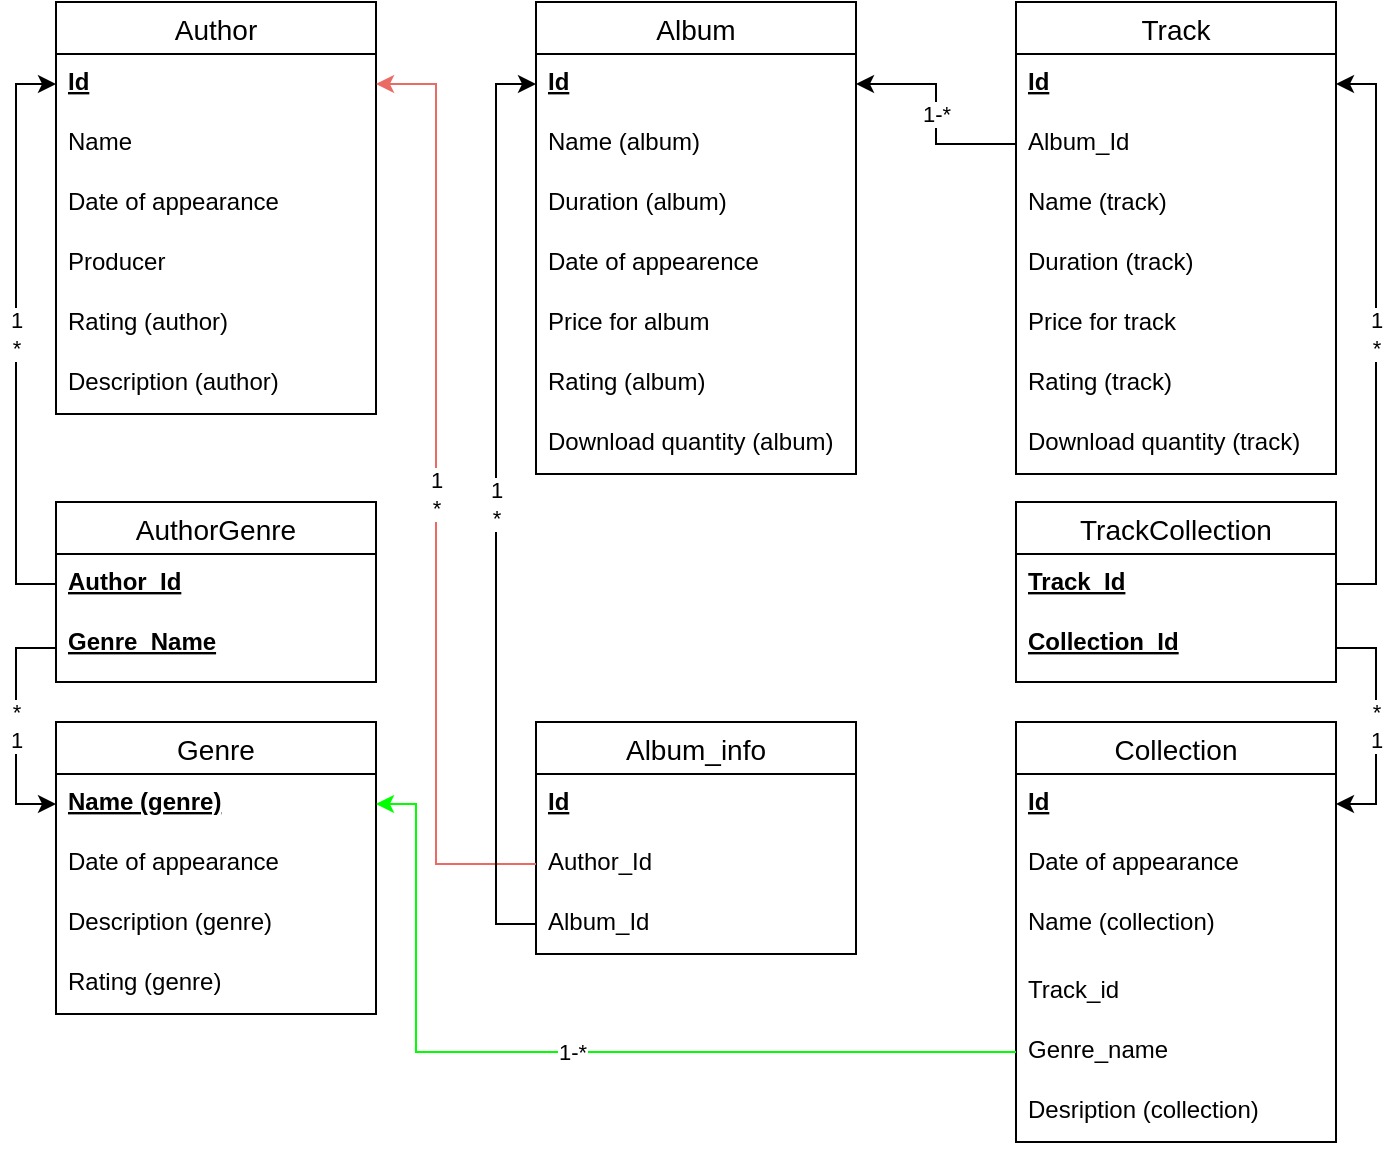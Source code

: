 <mxfile version="13.6.0" type="github">
  <diagram id="f-i3y35mFXTYUoioU1ih" name="Page-1">
    <mxGraphModel dx="1422" dy="763" grid="1" gridSize="10" guides="1" tooltips="1" connect="1" arrows="1" fold="1" page="1" pageScale="1" pageWidth="827" pageHeight="1169" math="0" shadow="0">
      <root>
        <mxCell id="0" />
        <mxCell id="1" parent="0" />
        <mxCell id="4544T6BdMF_8p4-fiL_2-229" value="Album" style="swimlane;fontStyle=0;childLayout=stackLayout;horizontal=1;startSize=26;horizontalStack=0;resizeParent=1;resizeParentMax=0;resizeLast=0;collapsible=1;marginBottom=0;align=center;fontSize=14;" parent="1" vertex="1">
          <mxGeometry x="280" y="40" width="160" height="236" as="geometry" />
        </mxCell>
        <mxCell id="r1EPLgQT6vwfXCxGTCBy-23" value="Id" style="text;strokeColor=none;fillColor=none;spacingLeft=4;spacingRight=4;overflow=hidden;rotatable=0;points=[[0,0.5],[1,0.5]];portConstraint=eastwest;fontSize=12;fontStyle=5" parent="4544T6BdMF_8p4-fiL_2-229" vertex="1">
          <mxGeometry y="26" width="160" height="30" as="geometry" />
        </mxCell>
        <mxCell id="r1EPLgQT6vwfXCxGTCBy-30" value="Name (album)" style="text;strokeColor=none;fillColor=none;spacingLeft=4;spacingRight=4;overflow=hidden;rotatable=0;points=[[0,0.5],[1,0.5]];portConstraint=eastwest;fontSize=12;" parent="4544T6BdMF_8p4-fiL_2-229" vertex="1">
          <mxGeometry y="56" width="160" height="30" as="geometry" />
        </mxCell>
        <mxCell id="4544T6BdMF_8p4-fiL_2-230" value="Duration (album)" style="text;strokeColor=none;fillColor=none;spacingLeft=4;spacingRight=4;overflow=hidden;rotatable=0;points=[[0,0.5],[1,0.5]];portConstraint=eastwest;fontSize=12;" parent="4544T6BdMF_8p4-fiL_2-229" vertex="1">
          <mxGeometry y="86" width="160" height="30" as="geometry" />
        </mxCell>
        <mxCell id="4544T6BdMF_8p4-fiL_2-231" value="Date of appearence" style="text;strokeColor=none;fillColor=none;spacingLeft=4;spacingRight=4;overflow=hidden;rotatable=0;points=[[0,0.5],[1,0.5]];portConstraint=eastwest;fontSize=12;" parent="4544T6BdMF_8p4-fiL_2-229" vertex="1">
          <mxGeometry y="116" width="160" height="30" as="geometry" />
        </mxCell>
        <mxCell id="r1EPLgQT6vwfXCxGTCBy-12" value="Price for album" style="text;strokeColor=none;fillColor=none;spacingLeft=4;spacingRight=4;overflow=hidden;rotatable=0;points=[[0,0.5],[1,0.5]];portConstraint=eastwest;fontSize=12;" parent="4544T6BdMF_8p4-fiL_2-229" vertex="1">
          <mxGeometry y="146" width="160" height="30" as="geometry" />
        </mxCell>
        <mxCell id="r1EPLgQT6vwfXCxGTCBy-14" value="Rating (album)" style="text;strokeColor=none;fillColor=none;spacingLeft=4;spacingRight=4;overflow=hidden;rotatable=0;points=[[0,0.5],[1,0.5]];portConstraint=eastwest;fontSize=12;" parent="4544T6BdMF_8p4-fiL_2-229" vertex="1">
          <mxGeometry y="176" width="160" height="30" as="geometry" />
        </mxCell>
        <mxCell id="goL14WmCYbFbmWB3iQWI-1" value="Download quantity (album)" style="text;strokeColor=none;fillColor=none;spacingLeft=4;spacingRight=4;overflow=hidden;rotatable=0;points=[[0,0.5],[1,0.5]];portConstraint=eastwest;fontSize=12;" parent="4544T6BdMF_8p4-fiL_2-229" vertex="1">
          <mxGeometry y="206" width="160" height="30" as="geometry" />
        </mxCell>
        <mxCell id="4544T6BdMF_8p4-fiL_2-233" value="Author" style="swimlane;fontStyle=0;childLayout=stackLayout;horizontal=1;startSize=26;horizontalStack=0;resizeParent=1;resizeParentMax=0;resizeLast=0;collapsible=1;marginBottom=0;align=center;fontSize=14;" parent="1" vertex="1">
          <mxGeometry x="40" y="40" width="160" height="206" as="geometry">
            <mxRectangle x="40" y="40" width="70" height="26" as="alternateBounds" />
          </mxGeometry>
        </mxCell>
        <mxCell id="4544T6BdMF_8p4-fiL_2-234" value="Id" style="text;strokeColor=none;fillColor=none;spacingLeft=4;spacingRight=4;overflow=hidden;rotatable=0;points=[[0,0.5],[1,0.5]];portConstraint=eastwest;fontSize=12;fontStyle=5" parent="4544T6BdMF_8p4-fiL_2-233" vertex="1">
          <mxGeometry y="26" width="160" height="30" as="geometry" />
        </mxCell>
        <mxCell id="K6MdHNm5v1PwbplL9w2z-3" value="Name" style="text;strokeColor=none;fillColor=none;spacingLeft=4;spacingRight=4;overflow=hidden;rotatable=0;points=[[0,0.5],[1,0.5]];portConstraint=eastwest;fontSize=12;" parent="4544T6BdMF_8p4-fiL_2-233" vertex="1">
          <mxGeometry y="56" width="160" height="30" as="geometry" />
        </mxCell>
        <mxCell id="r1EPLgQT6vwfXCxGTCBy-10" value="Date of appearance" style="text;strokeColor=none;fillColor=none;spacingLeft=4;spacingRight=4;overflow=hidden;rotatable=0;points=[[0,0.5],[1,0.5]];portConstraint=eastwest;fontSize=12;" parent="4544T6BdMF_8p4-fiL_2-233" vertex="1">
          <mxGeometry y="86" width="160" height="30" as="geometry" />
        </mxCell>
        <mxCell id="r1EPLgQT6vwfXCxGTCBy-11" value="Producer" style="text;strokeColor=none;fillColor=none;spacingLeft=4;spacingRight=4;overflow=hidden;rotatable=0;points=[[0,0.5],[1,0.5]];portConstraint=eastwest;fontSize=12;" parent="4544T6BdMF_8p4-fiL_2-233" vertex="1">
          <mxGeometry y="116" width="160" height="30" as="geometry" />
        </mxCell>
        <mxCell id="r1EPLgQT6vwfXCxGTCBy-20" value="Rating (author)" style="text;strokeColor=none;fillColor=none;spacingLeft=4;spacingRight=4;overflow=hidden;rotatable=0;points=[[0,0.5],[1,0.5]];portConstraint=eastwest;fontSize=12;" parent="4544T6BdMF_8p4-fiL_2-233" vertex="1">
          <mxGeometry y="146" width="160" height="30" as="geometry" />
        </mxCell>
        <mxCell id="4544T6BdMF_8p4-fiL_2-236" value="Description (author)" style="text;strokeColor=none;fillColor=none;spacingLeft=4;spacingRight=4;overflow=hidden;rotatable=0;points=[[0,0.5],[1,0.5]];portConstraint=eastwest;fontSize=12;" parent="4544T6BdMF_8p4-fiL_2-233" vertex="1">
          <mxGeometry y="176" width="160" height="30" as="geometry" />
        </mxCell>
        <mxCell id="r1EPLgQT6vwfXCxGTCBy-1" value="Track" style="swimlane;fontStyle=0;childLayout=stackLayout;horizontal=1;startSize=26;horizontalStack=0;resizeParent=1;resizeParentMax=0;resizeLast=0;collapsible=1;marginBottom=0;align=center;fontSize=14;" parent="1" vertex="1">
          <mxGeometry x="520" y="40" width="160" height="236" as="geometry" />
        </mxCell>
        <mxCell id="K6MdHNm5v1PwbplL9w2z-5" value="Id" style="text;strokeColor=none;fillColor=none;spacingLeft=4;spacingRight=4;overflow=hidden;rotatable=0;points=[[0,0.5],[1,0.5]];portConstraint=eastwest;fontSize=12;fontStyle=5" parent="r1EPLgQT6vwfXCxGTCBy-1" vertex="1">
          <mxGeometry y="26" width="160" height="30" as="geometry" />
        </mxCell>
        <mxCell id="K6MdHNm5v1PwbplL9w2z-4" value="Album_Id" style="text;strokeColor=none;fillColor=none;spacingLeft=4;spacingRight=4;overflow=hidden;rotatable=0;points=[[0,0.5],[1,0.5]];portConstraint=eastwest;fontSize=12;" parent="r1EPLgQT6vwfXCxGTCBy-1" vertex="1">
          <mxGeometry y="56" width="160" height="30" as="geometry" />
        </mxCell>
        <mxCell id="r1EPLgQT6vwfXCxGTCBy-26" value="Name (track)" style="text;strokeColor=none;fillColor=none;spacingLeft=4;spacingRight=4;overflow=hidden;rotatable=0;points=[[0,0.5],[1,0.5]];portConstraint=eastwest;fontSize=12;" parent="r1EPLgQT6vwfXCxGTCBy-1" vertex="1">
          <mxGeometry y="86" width="160" height="30" as="geometry" />
        </mxCell>
        <mxCell id="r1EPLgQT6vwfXCxGTCBy-3" value="Duration (track)" style="text;strokeColor=none;fillColor=none;spacingLeft=4;spacingRight=4;overflow=hidden;rotatable=0;points=[[0,0.5],[1,0.5]];portConstraint=eastwest;fontSize=12;" parent="r1EPLgQT6vwfXCxGTCBy-1" vertex="1">
          <mxGeometry y="116" width="160" height="30" as="geometry" />
        </mxCell>
        <mxCell id="r1EPLgQT6vwfXCxGTCBy-17" value="Price for track" style="text;strokeColor=none;fillColor=none;spacingLeft=4;spacingRight=4;overflow=hidden;rotatable=0;points=[[0,0.5],[1,0.5]];portConstraint=eastwest;fontSize=12;" parent="r1EPLgQT6vwfXCxGTCBy-1" vertex="1">
          <mxGeometry y="146" width="160" height="30" as="geometry" />
        </mxCell>
        <mxCell id="r1EPLgQT6vwfXCxGTCBy-4" value="Rating (track)" style="text;strokeColor=none;fillColor=none;spacingLeft=4;spacingRight=4;overflow=hidden;rotatable=0;points=[[0,0.5],[1,0.5]];portConstraint=eastwest;fontSize=12;" parent="r1EPLgQT6vwfXCxGTCBy-1" vertex="1">
          <mxGeometry y="176" width="160" height="30" as="geometry" />
        </mxCell>
        <mxCell id="suAEh4mY3-5yWH-RbrIP-1" value="Download quantity (track)" style="text;strokeColor=none;fillColor=none;spacingLeft=4;spacingRight=4;overflow=hidden;rotatable=0;points=[[0,0.5],[1,0.5]];portConstraint=eastwest;fontSize=12;" parent="r1EPLgQT6vwfXCxGTCBy-1" vertex="1">
          <mxGeometry y="206" width="160" height="30" as="geometry" />
        </mxCell>
        <mxCell id="r1EPLgQT6vwfXCxGTCBy-31" value="Genre" style="swimlane;fontStyle=0;childLayout=stackLayout;horizontal=1;startSize=26;horizontalStack=0;resizeParent=1;resizeParentMax=0;resizeLast=0;collapsible=1;marginBottom=0;align=center;fontSize=14;" parent="1" vertex="1">
          <mxGeometry x="40" y="400" width="160" height="146" as="geometry">
            <mxRectangle x="40" y="40" width="70" height="26" as="alternateBounds" />
          </mxGeometry>
        </mxCell>
        <mxCell id="r1EPLgQT6vwfXCxGTCBy-32" value="Name (genre)" style="text;strokeColor=none;fillColor=none;spacingLeft=4;spacingRight=4;overflow=hidden;rotatable=0;points=[[0,0.5],[1,0.5]];portConstraint=eastwest;fontSize=12;fontStyle=5" parent="r1EPLgQT6vwfXCxGTCBy-31" vertex="1">
          <mxGeometry y="26" width="160" height="30" as="geometry" />
        </mxCell>
        <mxCell id="r1EPLgQT6vwfXCxGTCBy-33" value="Date of appearance" style="text;strokeColor=none;fillColor=none;spacingLeft=4;spacingRight=4;overflow=hidden;rotatable=0;points=[[0,0.5],[1,0.5]];portConstraint=eastwest;fontSize=12;" parent="r1EPLgQT6vwfXCxGTCBy-31" vertex="1">
          <mxGeometry y="56" width="160" height="30" as="geometry" />
        </mxCell>
        <mxCell id="r1EPLgQT6vwfXCxGTCBy-34" value="Description (genre)" style="text;strokeColor=none;fillColor=none;spacingLeft=4;spacingRight=4;overflow=hidden;rotatable=0;points=[[0,0.5],[1,0.5]];portConstraint=eastwest;fontSize=12;" parent="r1EPLgQT6vwfXCxGTCBy-31" vertex="1">
          <mxGeometry y="86" width="160" height="30" as="geometry" />
        </mxCell>
        <mxCell id="r1EPLgQT6vwfXCxGTCBy-36" value="Rating (genre)" style="text;strokeColor=none;fillColor=none;spacingLeft=4;spacingRight=4;overflow=hidden;rotatable=0;points=[[0,0.5],[1,0.5]];portConstraint=eastwest;fontSize=12;" parent="r1EPLgQT6vwfXCxGTCBy-31" vertex="1">
          <mxGeometry y="116" width="160" height="30" as="geometry" />
        </mxCell>
        <mxCell id="ZtxoNO1wAOeYP2fWMKKs-1" value="Collection" style="swimlane;fontStyle=0;childLayout=stackLayout;horizontal=1;startSize=26;horizontalStack=0;resizeParent=1;resizeParentMax=0;resizeLast=0;collapsible=1;marginBottom=0;align=center;fontSize=14;" parent="1" vertex="1">
          <mxGeometry x="520" y="400" width="160" height="210" as="geometry">
            <mxRectangle x="40" y="40" width="70" height="26" as="alternateBounds" />
          </mxGeometry>
        </mxCell>
        <mxCell id="ZtxoNO1wAOeYP2fWMKKs-2" value="Id" style="text;strokeColor=none;fillColor=none;spacingLeft=4;spacingRight=4;overflow=hidden;rotatable=0;points=[[0,0.5],[1,0.5]];portConstraint=eastwest;fontSize=12;fontStyle=5" parent="ZtxoNO1wAOeYP2fWMKKs-1" vertex="1">
          <mxGeometry y="26" width="160" height="30" as="geometry" />
        </mxCell>
        <mxCell id="ZtxoNO1wAOeYP2fWMKKs-3" value="Date of appearance" style="text;strokeColor=none;fillColor=none;spacingLeft=4;spacingRight=4;overflow=hidden;rotatable=0;points=[[0,0.5],[1,0.5]];portConstraint=eastwest;fontSize=12;" parent="ZtxoNO1wAOeYP2fWMKKs-1" vertex="1">
          <mxGeometry y="56" width="160" height="30" as="geometry" />
        </mxCell>
        <mxCell id="ZtxoNO1wAOeYP2fWMKKs-4" value="Name (collection)" style="text;strokeColor=none;fillColor=none;spacingLeft=4;spacingRight=4;overflow=hidden;rotatable=0;points=[[0,0.5],[1,0.5]];portConstraint=eastwest;fontSize=12;" parent="ZtxoNO1wAOeYP2fWMKKs-1" vertex="1">
          <mxGeometry y="86" width="160" height="34" as="geometry" />
        </mxCell>
        <mxCell id="goL14WmCYbFbmWB3iQWI-10" value="Track_id" style="text;strokeColor=none;fillColor=none;spacingLeft=4;spacingRight=4;overflow=hidden;rotatable=0;points=[[0,0.5],[1,0.5]];portConstraint=eastwest;fontSize=12;" parent="ZtxoNO1wAOeYP2fWMKKs-1" vertex="1">
          <mxGeometry y="120" width="160" height="30" as="geometry" />
        </mxCell>
        <mxCell id="suAEh4mY3-5yWH-RbrIP-3" value="Genre_name" style="text;strokeColor=none;fillColor=none;spacingLeft=4;spacingRight=4;overflow=hidden;rotatable=0;points=[[0,0.5],[1,0.5]];portConstraint=eastwest;fontSize=12;" parent="ZtxoNO1wAOeYP2fWMKKs-1" vertex="1">
          <mxGeometry y="150" width="160" height="30" as="geometry" />
        </mxCell>
        <mxCell id="suAEh4mY3-5yWH-RbrIP-4" value="Desription (collection)" style="text;strokeColor=none;fillColor=none;spacingLeft=4;spacingRight=4;overflow=hidden;rotatable=0;points=[[0,0.5],[1,0.5]];portConstraint=eastwest;fontSize=12;" parent="ZtxoNO1wAOeYP2fWMKKs-1" vertex="1">
          <mxGeometry y="180" width="160" height="30" as="geometry" />
        </mxCell>
        <mxCell id="goL14WmCYbFbmWB3iQWI-4" value="Album_info" style="swimlane;fontStyle=0;childLayout=stackLayout;horizontal=1;startSize=26;horizontalStack=0;resizeParent=1;resizeParentMax=0;resizeLast=0;collapsible=1;marginBottom=0;align=center;fontSize=14;" parent="1" vertex="1">
          <mxGeometry x="280" y="400" width="160" height="116" as="geometry">
            <mxRectangle x="40" y="40" width="70" height="26" as="alternateBounds" />
          </mxGeometry>
        </mxCell>
        <mxCell id="goL14WmCYbFbmWB3iQWI-5" value="Id" style="text;strokeColor=none;fillColor=none;spacingLeft=4;spacingRight=4;overflow=hidden;rotatable=0;points=[[0,0.5],[1,0.5]];portConstraint=eastwest;fontSize=12;fontStyle=5" parent="goL14WmCYbFbmWB3iQWI-4" vertex="1">
          <mxGeometry y="26" width="160" height="30" as="geometry" />
        </mxCell>
        <mxCell id="goL14WmCYbFbmWB3iQWI-6" value="Author_Id" style="text;strokeColor=none;fillColor=none;spacingLeft=4;spacingRight=4;overflow=hidden;rotatable=0;points=[[0,0.5],[1,0.5]];portConstraint=eastwest;fontSize=12;" parent="goL14WmCYbFbmWB3iQWI-4" vertex="1">
          <mxGeometry y="56" width="160" height="30" as="geometry" />
        </mxCell>
        <mxCell id="goL14WmCYbFbmWB3iQWI-7" value="Album_Id" style="text;strokeColor=none;fillColor=none;spacingLeft=4;spacingRight=4;overflow=hidden;rotatable=0;points=[[0,0.5],[1,0.5]];portConstraint=eastwest;fontSize=12;" parent="goL14WmCYbFbmWB3iQWI-4" vertex="1">
          <mxGeometry y="86" width="160" height="30" as="geometry" />
        </mxCell>
        <mxCell id="goL14WmCYbFbmWB3iQWI-9" value="&lt;div&gt;1&lt;/div&gt;&lt;div&gt;*&lt;br&gt;&lt;/div&gt;" style="edgeStyle=orthogonalEdgeStyle;rounded=0;orthogonalLoop=1;jettySize=auto;html=1;exitX=0;exitY=0.5;exitDx=0;exitDy=0;entryX=1;entryY=0.5;entryDx=0;entryDy=0;strokeColor=#EA6B66;" parent="1" source="goL14WmCYbFbmWB3iQWI-6" target="4544T6BdMF_8p4-fiL_2-234" edge="1">
          <mxGeometry relative="1" as="geometry">
            <Array as="points">
              <mxPoint x="230" y="471" />
              <mxPoint x="230" y="81" />
            </Array>
          </mxGeometry>
        </mxCell>
        <mxCell id="suAEh4mY3-5yWH-RbrIP-5" value="&lt;div&gt;1-*&lt;/div&gt;" style="edgeStyle=orthogonalEdgeStyle;rounded=0;orthogonalLoop=1;jettySize=auto;html=1;exitX=0;exitY=0.5;exitDx=0;exitDy=0;entryX=1;entryY=0.5;entryDx=0;entryDy=0;strokeColor=#00FF00;" parent="1" source="suAEh4mY3-5yWH-RbrIP-3" target="r1EPLgQT6vwfXCxGTCBy-32" edge="1">
          <mxGeometry relative="1" as="geometry">
            <Array as="points">
              <mxPoint x="220" y="565" />
              <mxPoint x="220" y="441" />
            </Array>
          </mxGeometry>
        </mxCell>
        <mxCell id="vHR6BpmzhiqFp_ws-1rr-1" value="&lt;div&gt;1&lt;/div&gt;&lt;div&gt;*&lt;br&gt;&lt;/div&gt;" style="edgeStyle=orthogonalEdgeStyle;rounded=0;orthogonalLoop=1;jettySize=auto;html=1;exitX=0;exitY=0.5;exitDx=0;exitDy=0;entryX=0;entryY=0.5;entryDx=0;entryDy=0;" parent="1" source="goL14WmCYbFbmWB3iQWI-7" target="r1EPLgQT6vwfXCxGTCBy-23" edge="1">
          <mxGeometry relative="1" as="geometry" />
        </mxCell>
        <mxCell id="vHR6BpmzhiqFp_ws-1rr-3" value="TrackCollection" style="swimlane;fontStyle=0;childLayout=stackLayout;horizontal=1;startSize=26;horizontalStack=0;resizeParent=1;resizeParentMax=0;resizeLast=0;collapsible=1;marginBottom=0;align=center;fontSize=14;" parent="1" vertex="1">
          <mxGeometry x="520" y="290" width="160" height="90" as="geometry">
            <mxRectangle x="40" y="40" width="70" height="26" as="alternateBounds" />
          </mxGeometry>
        </mxCell>
        <mxCell id="vHR6BpmzhiqFp_ws-1rr-5" value="Track_Id" style="text;strokeColor=none;fillColor=none;spacingLeft=4;spacingRight=4;overflow=hidden;rotatable=0;points=[[0,0.5],[1,0.5]];portConstraint=eastwest;fontSize=12;fontStyle=5" parent="vHR6BpmzhiqFp_ws-1rr-3" vertex="1">
          <mxGeometry y="26" width="160" height="30" as="geometry" />
        </mxCell>
        <mxCell id="vHR6BpmzhiqFp_ws-1rr-6" value="Collection_Id" style="text;strokeColor=none;fillColor=none;spacingLeft=4;spacingRight=4;overflow=hidden;rotatable=0;points=[[0,0.5],[1,0.5]];portConstraint=eastwest;fontSize=12;fontStyle=5" parent="vHR6BpmzhiqFp_ws-1rr-3" vertex="1">
          <mxGeometry y="56" width="160" height="34" as="geometry" />
        </mxCell>
        <mxCell id="vHR6BpmzhiqFp_ws-1rr-10" value="&lt;div&gt;*&lt;/div&gt;&lt;div&gt;1&lt;br&gt;&lt;/div&gt;" style="edgeStyle=orthogonalEdgeStyle;rounded=0;orthogonalLoop=1;jettySize=auto;html=1;exitX=1;exitY=0.5;exitDx=0;exitDy=0;entryX=1;entryY=0.5;entryDx=0;entryDy=0;" parent="1" source="vHR6BpmzhiqFp_ws-1rr-6" target="ZtxoNO1wAOeYP2fWMKKs-2" edge="1">
          <mxGeometry relative="1" as="geometry" />
        </mxCell>
        <mxCell id="vHR6BpmzhiqFp_ws-1rr-11" value="&lt;div&gt;1&lt;/div&gt;&lt;div&gt;*&lt;/div&gt;" style="edgeStyle=orthogonalEdgeStyle;rounded=0;orthogonalLoop=1;jettySize=auto;html=1;exitX=1;exitY=0.5;exitDx=0;exitDy=0;" parent="1" source="vHR6BpmzhiqFp_ws-1rr-5" target="K6MdHNm5v1PwbplL9w2z-5" edge="1">
          <mxGeometry relative="1" as="geometry" />
        </mxCell>
        <mxCell id="ZjJS6Vpts9Af4otCYTru-3" value="1-*" style="edgeStyle=orthogonalEdgeStyle;rounded=0;orthogonalLoop=1;jettySize=auto;html=1;exitX=0;exitY=0.5;exitDx=0;exitDy=0;entryX=1;entryY=0.5;entryDx=0;entryDy=0;" edge="1" parent="1" source="K6MdHNm5v1PwbplL9w2z-4" target="r1EPLgQT6vwfXCxGTCBy-23">
          <mxGeometry relative="1" as="geometry" />
        </mxCell>
        <mxCell id="ZjJS6Vpts9Af4otCYTru-4" value="AuthorGenre" style="swimlane;fontStyle=0;childLayout=stackLayout;horizontal=1;startSize=26;horizontalStack=0;resizeParent=1;resizeParentMax=0;resizeLast=0;collapsible=1;marginBottom=0;align=center;fontSize=14;" vertex="1" parent="1">
          <mxGeometry x="40" y="290" width="160" height="90" as="geometry">
            <mxRectangle x="40" y="40" width="70" height="26" as="alternateBounds" />
          </mxGeometry>
        </mxCell>
        <mxCell id="ZjJS6Vpts9Af4otCYTru-5" value="Author_Id" style="text;strokeColor=none;fillColor=none;spacingLeft=4;spacingRight=4;overflow=hidden;rotatable=0;points=[[0,0.5],[1,0.5]];portConstraint=eastwest;fontSize=12;fontStyle=5" vertex="1" parent="ZjJS6Vpts9Af4otCYTru-4">
          <mxGeometry y="26" width="160" height="30" as="geometry" />
        </mxCell>
        <mxCell id="ZjJS6Vpts9Af4otCYTru-6" value="Genre_Name" style="text;strokeColor=none;fillColor=none;spacingLeft=4;spacingRight=4;overflow=hidden;rotatable=0;points=[[0,0.5],[1,0.5]];portConstraint=eastwest;fontSize=12;fontStyle=5" vertex="1" parent="ZjJS6Vpts9Af4otCYTru-4">
          <mxGeometry y="56" width="160" height="34" as="geometry" />
        </mxCell>
        <mxCell id="ZjJS6Vpts9Af4otCYTru-7" value="&lt;div&gt;1&lt;/div&gt;&lt;div&gt;*&lt;br&gt;&lt;/div&gt;" style="edgeStyle=orthogonalEdgeStyle;rounded=0;orthogonalLoop=1;jettySize=auto;html=1;exitX=0;exitY=0.5;exitDx=0;exitDy=0;entryX=0;entryY=0.5;entryDx=0;entryDy=0;" edge="1" parent="1" source="ZjJS6Vpts9Af4otCYTru-5" target="4544T6BdMF_8p4-fiL_2-234">
          <mxGeometry relative="1" as="geometry" />
        </mxCell>
        <mxCell id="ZjJS6Vpts9Af4otCYTru-8" value="&lt;div&gt;*&lt;/div&gt;&lt;div&gt;1&lt;br&gt;&lt;/div&gt;" style="edgeStyle=orthogonalEdgeStyle;rounded=0;orthogonalLoop=1;jettySize=auto;html=1;exitX=0;exitY=0.5;exitDx=0;exitDy=0;entryX=0;entryY=0.5;entryDx=0;entryDy=0;" edge="1" parent="1" source="ZjJS6Vpts9Af4otCYTru-6" target="r1EPLgQT6vwfXCxGTCBy-32">
          <mxGeometry relative="1" as="geometry" />
        </mxCell>
      </root>
    </mxGraphModel>
  </diagram>
</mxfile>
